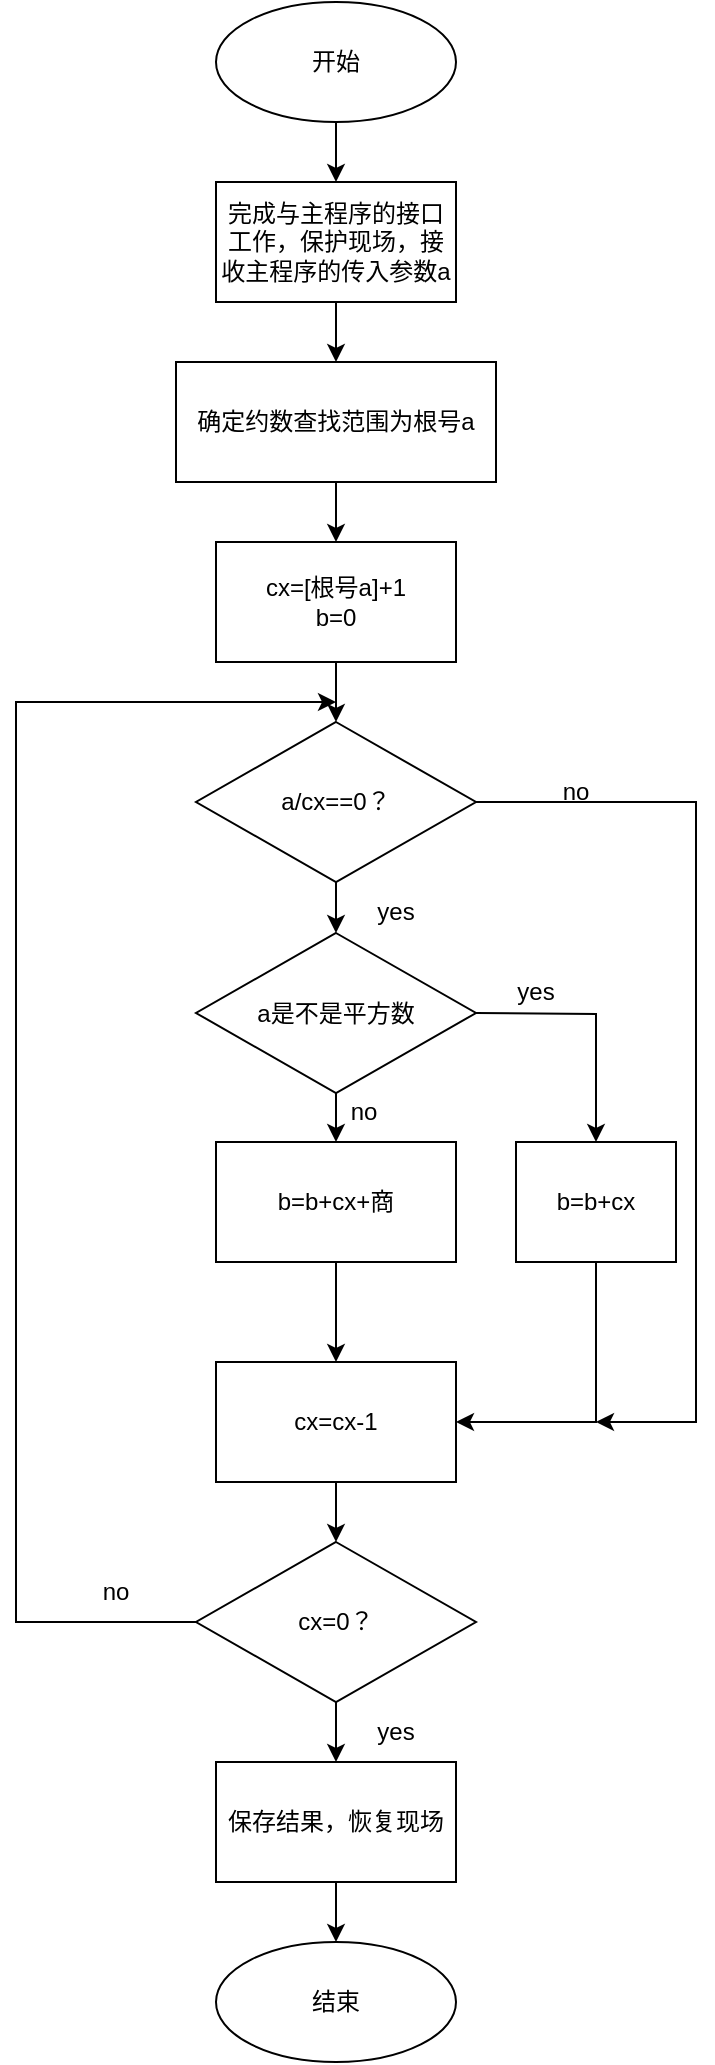 <mxfile version="15.9.4" type="github">
  <diagram id="_xX0cTNhc3mTQGcOit4X" name="Page-1">
    <mxGraphModel dx="1038" dy="1664" grid="1" gridSize="10" guides="1" tooltips="1" connect="1" arrows="1" fold="1" page="1" pageScale="1" pageWidth="827" pageHeight="1169" math="1" shadow="0">
      <root>
        <mxCell id="0" />
        <mxCell id="1" parent="0" />
        <mxCell id="LVfaKu3i-sCd7-mXp20R-103" value="" style="edgeStyle=orthogonalEdgeStyle;rounded=0;orthogonalLoop=1;jettySize=auto;html=1;" edge="1" parent="1" source="LVfaKu3i-sCd7-mXp20R-1" target="LVfaKu3i-sCd7-mXp20R-102">
          <mxGeometry relative="1" as="geometry" />
        </mxCell>
        <mxCell id="LVfaKu3i-sCd7-mXp20R-1" value="开始" style="ellipse;whiteSpace=wrap;html=1;" vertex="1" parent="1">
          <mxGeometry x="340" y="-1130" width="120" height="60" as="geometry" />
        </mxCell>
        <mxCell id="LVfaKu3i-sCd7-mXp20R-105" value="" style="edgeStyle=orthogonalEdgeStyle;rounded=0;orthogonalLoop=1;jettySize=auto;html=1;" edge="1" parent="1" source="LVfaKu3i-sCd7-mXp20R-102" target="LVfaKu3i-sCd7-mXp20R-104">
          <mxGeometry relative="1" as="geometry" />
        </mxCell>
        <mxCell id="LVfaKu3i-sCd7-mXp20R-102" value="完成与主程序的接口工作，保护现场，接收主程序的传入参数a" style="whiteSpace=wrap;html=1;" vertex="1" parent="1">
          <mxGeometry x="340" y="-1040" width="120" height="60" as="geometry" />
        </mxCell>
        <mxCell id="LVfaKu3i-sCd7-mXp20R-107" value="" style="edgeStyle=orthogonalEdgeStyle;rounded=0;orthogonalLoop=1;jettySize=auto;html=1;" edge="1" parent="1" source="LVfaKu3i-sCd7-mXp20R-104" target="LVfaKu3i-sCd7-mXp20R-106">
          <mxGeometry relative="1" as="geometry" />
        </mxCell>
        <mxCell id="LVfaKu3i-sCd7-mXp20R-104" value="确定约数查找范围为根号a" style="whiteSpace=wrap;html=1;" vertex="1" parent="1">
          <mxGeometry x="320" y="-950" width="160" height="60" as="geometry" />
        </mxCell>
        <mxCell id="LVfaKu3i-sCd7-mXp20R-113" value="" style="edgeStyle=orthogonalEdgeStyle;rounded=0;orthogonalLoop=1;jettySize=auto;html=1;" edge="1" parent="1" source="LVfaKu3i-sCd7-mXp20R-106" target="LVfaKu3i-sCd7-mXp20R-112">
          <mxGeometry relative="1" as="geometry" />
        </mxCell>
        <mxCell id="LVfaKu3i-sCd7-mXp20R-106" value="&lt;div&gt;cx=[根号a]+1&lt;/div&gt;&lt;div&gt;b=0&lt;br&gt;&lt;/div&gt;" style="whiteSpace=wrap;html=1;" vertex="1" parent="1">
          <mxGeometry x="340" y="-860" width="120" height="60" as="geometry" />
        </mxCell>
        <mxCell id="LVfaKu3i-sCd7-mXp20R-115" value="" style="edgeStyle=orthogonalEdgeStyle;rounded=0;orthogonalLoop=1;jettySize=auto;html=1;" edge="1" parent="1" source="LVfaKu3i-sCd7-mXp20R-112" target="LVfaKu3i-sCd7-mXp20R-114">
          <mxGeometry relative="1" as="geometry" />
        </mxCell>
        <mxCell id="LVfaKu3i-sCd7-mXp20R-112" value="a/cx==0？" style="rhombus;whiteSpace=wrap;html=1;" vertex="1" parent="1">
          <mxGeometry x="330" y="-770" width="140" height="80" as="geometry" />
        </mxCell>
        <mxCell id="LVfaKu3i-sCd7-mXp20R-117" value="" style="edgeStyle=orthogonalEdgeStyle;rounded=0;orthogonalLoop=1;jettySize=auto;html=1;" edge="1" parent="1" source="LVfaKu3i-sCd7-mXp20R-114" target="LVfaKu3i-sCd7-mXp20R-116">
          <mxGeometry relative="1" as="geometry" />
        </mxCell>
        <mxCell id="LVfaKu3i-sCd7-mXp20R-114" value="a是不是平方数" style="rhombus;whiteSpace=wrap;html=1;" vertex="1" parent="1">
          <mxGeometry x="330" y="-664.5" width="140" height="80" as="geometry" />
        </mxCell>
        <mxCell id="LVfaKu3i-sCd7-mXp20R-124" value="" style="edgeStyle=orthogonalEdgeStyle;rounded=0;orthogonalLoop=1;jettySize=auto;html=1;" edge="1" parent="1" source="LVfaKu3i-sCd7-mXp20R-116" target="LVfaKu3i-sCd7-mXp20R-123">
          <mxGeometry relative="1" as="geometry" />
        </mxCell>
        <mxCell id="LVfaKu3i-sCd7-mXp20R-116" value="b=b+cx+商" style="whiteSpace=wrap;html=1;" vertex="1" parent="1">
          <mxGeometry x="340" y="-560" width="120" height="60" as="geometry" />
        </mxCell>
        <mxCell id="LVfaKu3i-sCd7-mXp20R-118" value="no" style="text;html=1;strokeColor=none;fillColor=none;align=center;verticalAlign=middle;whiteSpace=wrap;rounded=0;" vertex="1" parent="1">
          <mxGeometry x="384" y="-590" width="60" height="30" as="geometry" />
        </mxCell>
        <mxCell id="LVfaKu3i-sCd7-mXp20R-119" value="b=b+cx" style="rounded=0;whiteSpace=wrap;html=1;" vertex="1" parent="1">
          <mxGeometry x="490" y="-560" width="80" height="60" as="geometry" />
        </mxCell>
        <mxCell id="LVfaKu3i-sCd7-mXp20R-120" value="" style="endArrow=classic;html=1;rounded=0;exitX=1;exitY=0.5;exitDx=0;exitDy=0;entryX=0.5;entryY=0;entryDx=0;entryDy=0;" edge="1" parent="1" source="LVfaKu3i-sCd7-mXp20R-114" target="LVfaKu3i-sCd7-mXp20R-119">
          <mxGeometry width="50" height="50" relative="1" as="geometry">
            <mxPoint x="560" y="-600" as="sourcePoint" />
            <mxPoint x="610" y="-650" as="targetPoint" />
            <Array as="points">
              <mxPoint x="530" y="-624" />
            </Array>
          </mxGeometry>
        </mxCell>
        <mxCell id="LVfaKu3i-sCd7-mXp20R-121" value="yes" style="text;html=1;strokeColor=none;fillColor=none;align=center;verticalAlign=middle;whiteSpace=wrap;rounded=0;" vertex="1" parent="1">
          <mxGeometry x="470" y="-650" width="60" height="30" as="geometry" />
        </mxCell>
        <mxCell id="LVfaKu3i-sCd7-mXp20R-122" value="yes" style="text;html=1;strokeColor=none;fillColor=none;align=center;verticalAlign=middle;whiteSpace=wrap;rounded=0;" vertex="1" parent="1">
          <mxGeometry x="400" y="-690" width="60" height="30" as="geometry" />
        </mxCell>
        <mxCell id="LVfaKu3i-sCd7-mXp20R-129" value="" style="edgeStyle=orthogonalEdgeStyle;rounded=0;orthogonalLoop=1;jettySize=auto;html=1;" edge="1" parent="1" source="LVfaKu3i-sCd7-mXp20R-123" target="LVfaKu3i-sCd7-mXp20R-128">
          <mxGeometry relative="1" as="geometry" />
        </mxCell>
        <mxCell id="LVfaKu3i-sCd7-mXp20R-123" value="cx=cx-1" style="rounded=0;whiteSpace=wrap;html=1;" vertex="1" parent="1">
          <mxGeometry x="340" y="-450" width="120" height="60" as="geometry" />
        </mxCell>
        <mxCell id="LVfaKu3i-sCd7-mXp20R-125" value="" style="endArrow=classic;html=1;rounded=0;exitX=0.5;exitY=1;exitDx=0;exitDy=0;entryX=1;entryY=0.5;entryDx=0;entryDy=0;" edge="1" parent="1" source="LVfaKu3i-sCd7-mXp20R-119" target="LVfaKu3i-sCd7-mXp20R-123">
          <mxGeometry width="50" height="50" relative="1" as="geometry">
            <mxPoint x="580" y="-410" as="sourcePoint" />
            <mxPoint x="630" y="-460" as="targetPoint" />
            <Array as="points">
              <mxPoint x="530" y="-420" />
            </Array>
          </mxGeometry>
        </mxCell>
        <mxCell id="LVfaKu3i-sCd7-mXp20R-126" value="" style="endArrow=classic;html=1;rounded=0;exitX=1;exitY=0.5;exitDx=0;exitDy=0;" edge="1" parent="1" source="LVfaKu3i-sCd7-mXp20R-112">
          <mxGeometry width="50" height="50" relative="1" as="geometry">
            <mxPoint x="650" y="-610" as="sourcePoint" />
            <mxPoint x="530" y="-420" as="targetPoint" />
            <Array as="points">
              <mxPoint x="580" y="-730" />
              <mxPoint x="580" y="-420" />
            </Array>
          </mxGeometry>
        </mxCell>
        <mxCell id="LVfaKu3i-sCd7-mXp20R-127" value="no" style="text;html=1;strokeColor=none;fillColor=none;align=center;verticalAlign=middle;whiteSpace=wrap;rounded=0;" vertex="1" parent="1">
          <mxGeometry x="490" y="-750" width="60" height="30" as="geometry" />
        </mxCell>
        <mxCell id="LVfaKu3i-sCd7-mXp20R-131" value="" style="edgeStyle=orthogonalEdgeStyle;rounded=0;orthogonalLoop=1;jettySize=auto;html=1;" edge="1" parent="1" source="LVfaKu3i-sCd7-mXp20R-128" target="LVfaKu3i-sCd7-mXp20R-130">
          <mxGeometry relative="1" as="geometry" />
        </mxCell>
        <mxCell id="LVfaKu3i-sCd7-mXp20R-128" value="cx=0？" style="rhombus;whiteSpace=wrap;html=1;rounded=0;" vertex="1" parent="1">
          <mxGeometry x="330" y="-360" width="140" height="80" as="geometry" />
        </mxCell>
        <mxCell id="LVfaKu3i-sCd7-mXp20R-133" value="" style="edgeStyle=orthogonalEdgeStyle;rounded=0;orthogonalLoop=1;jettySize=auto;html=1;" edge="1" parent="1" source="LVfaKu3i-sCd7-mXp20R-130" target="LVfaKu3i-sCd7-mXp20R-132">
          <mxGeometry relative="1" as="geometry" />
        </mxCell>
        <mxCell id="LVfaKu3i-sCd7-mXp20R-130" value="保存结果，恢复现场" style="whiteSpace=wrap;html=1;rounded=0;" vertex="1" parent="1">
          <mxGeometry x="340" y="-250" width="120" height="60" as="geometry" />
        </mxCell>
        <mxCell id="LVfaKu3i-sCd7-mXp20R-132" value="结束" style="ellipse;whiteSpace=wrap;html=1;rounded=0;" vertex="1" parent="1">
          <mxGeometry x="340" y="-160" width="120" height="60" as="geometry" />
        </mxCell>
        <mxCell id="LVfaKu3i-sCd7-mXp20R-134" value="yes" style="text;html=1;strokeColor=none;fillColor=none;align=center;verticalAlign=middle;whiteSpace=wrap;rounded=0;" vertex="1" parent="1">
          <mxGeometry x="400" y="-280" width="60" height="30" as="geometry" />
        </mxCell>
        <mxCell id="LVfaKu3i-sCd7-mXp20R-135" value="" style="endArrow=classic;html=1;rounded=0;exitX=0;exitY=0.5;exitDx=0;exitDy=0;" edge="1" parent="1" source="LVfaKu3i-sCd7-mXp20R-128">
          <mxGeometry width="50" height="50" relative="1" as="geometry">
            <mxPoint x="40" y="-280" as="sourcePoint" />
            <mxPoint x="400" y="-780" as="targetPoint" />
            <Array as="points">
              <mxPoint x="240" y="-320" />
              <mxPoint x="240" y="-780" />
            </Array>
          </mxGeometry>
        </mxCell>
        <mxCell id="LVfaKu3i-sCd7-mXp20R-136" value="no" style="text;html=1;strokeColor=none;fillColor=none;align=center;verticalAlign=middle;whiteSpace=wrap;rounded=0;" vertex="1" parent="1">
          <mxGeometry x="260" y="-350" width="60" height="30" as="geometry" />
        </mxCell>
      </root>
    </mxGraphModel>
  </diagram>
</mxfile>
